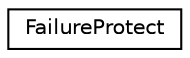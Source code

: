 digraph "Graphical Class Hierarchy"
{
 // LATEX_PDF_SIZE
  edge [fontname="Helvetica",fontsize="10",labelfontname="Helvetica",labelfontsize="10"];
  node [fontname="Helvetica",fontsize="10",shape=record];
  rankdir="LR";
  Node0 [label="FailureProtect",height=0.2,width=0.4,color="black", fillcolor="white", style="filled",URL="$struct_failure_protect.html",tooltip=" "];
}

